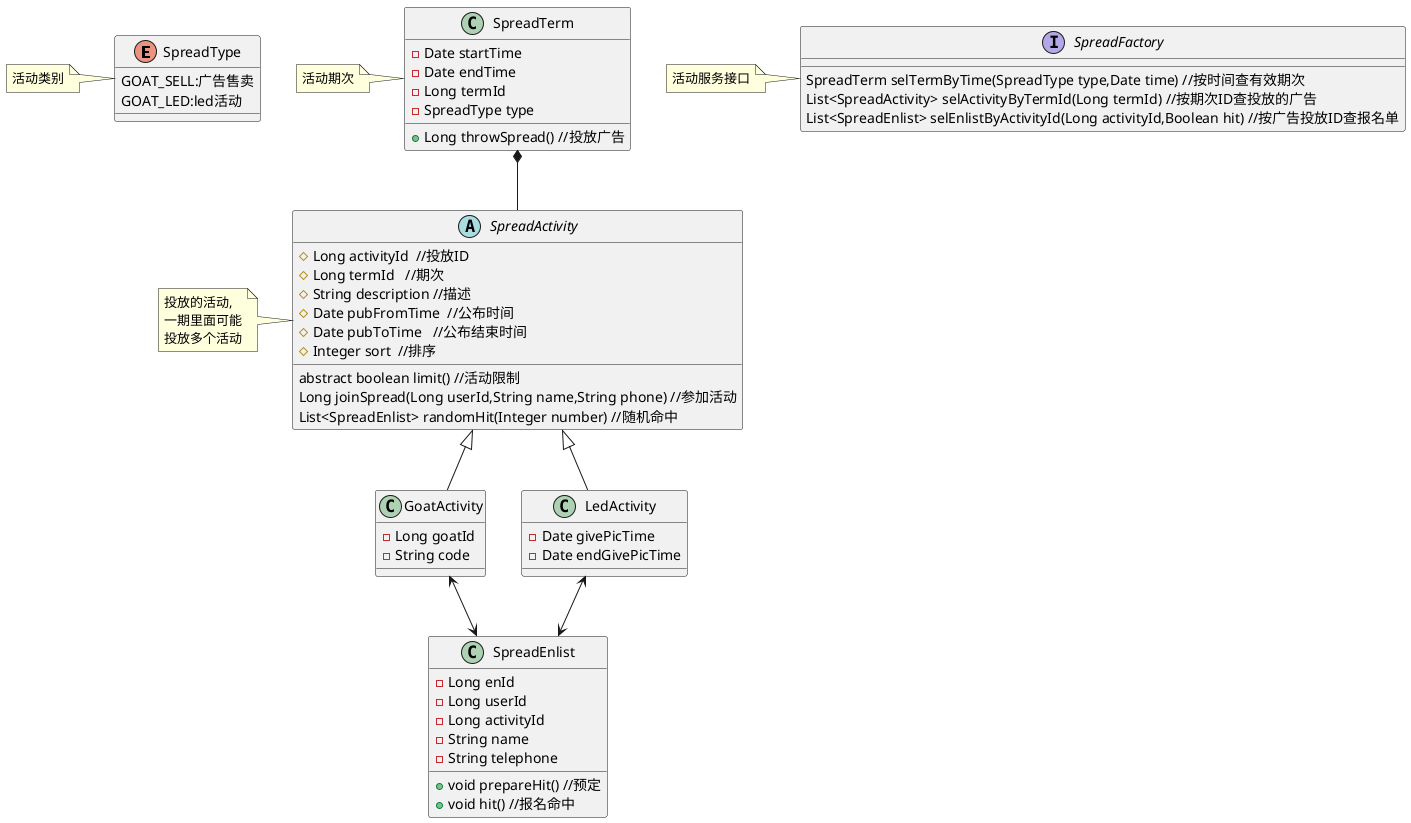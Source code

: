 @startuml

enum SpreadType{
GOAT_SELL:广告售卖
GOAT_LED:led活动
}

note left of SpreadType:活动类别

class SpreadTerm{
-Date startTime
-Date endTime
-Long termId
-SpreadType type

+Long throwSpread() //投放广告
}

note left of SpreadTerm:活动期次

abstract class SpreadActivity{
#Long activityId  //投放ID
#Long termId   //期次
#String description //描述
#Date pubFromTime  //公布时间
#Date pubToTime   //公布结束时间
#Integer sort  //排序

abstract boolean limit() //活动限制
Long joinSpread(Long userId,String name,String phone) //参加活动
List<SpreadEnlist> randomHit(Integer number) //随机命中
}

note left of SpreadActivity:投放的活动,\n一期里面可能\n投放多个活动

class GoatActivity{
-Long goatId
-String code
}

class LedActivity{
-Date givePicTime
-Date endGivePicTime
}

class SpreadEnlist{
-Long enId
-Long userId
-Long activityId
-String name
-String telephone

+void prepareHit() //预定
+void hit() //报名命中
}

interface SpreadFactory{
SpreadTerm selTermByTime(SpreadType type,Date time) //按时间查有效期次
List<SpreadActivity> selActivityByTermId(Long termId) //按期次ID查投放的广告
List<SpreadEnlist> selEnlistByActivityId(Long activityId,Boolean hit) //按广告投放ID查报名单

}

note left of SpreadFactory:活动服务接口
SpreadActivity <|-- GoatActivity

SpreadActivity <|-- LedActivity

SpreadTerm *-- SpreadActivity

GoatActivity <--> SpreadEnlist
LedActivity <--> SpreadEnlist

@enduml